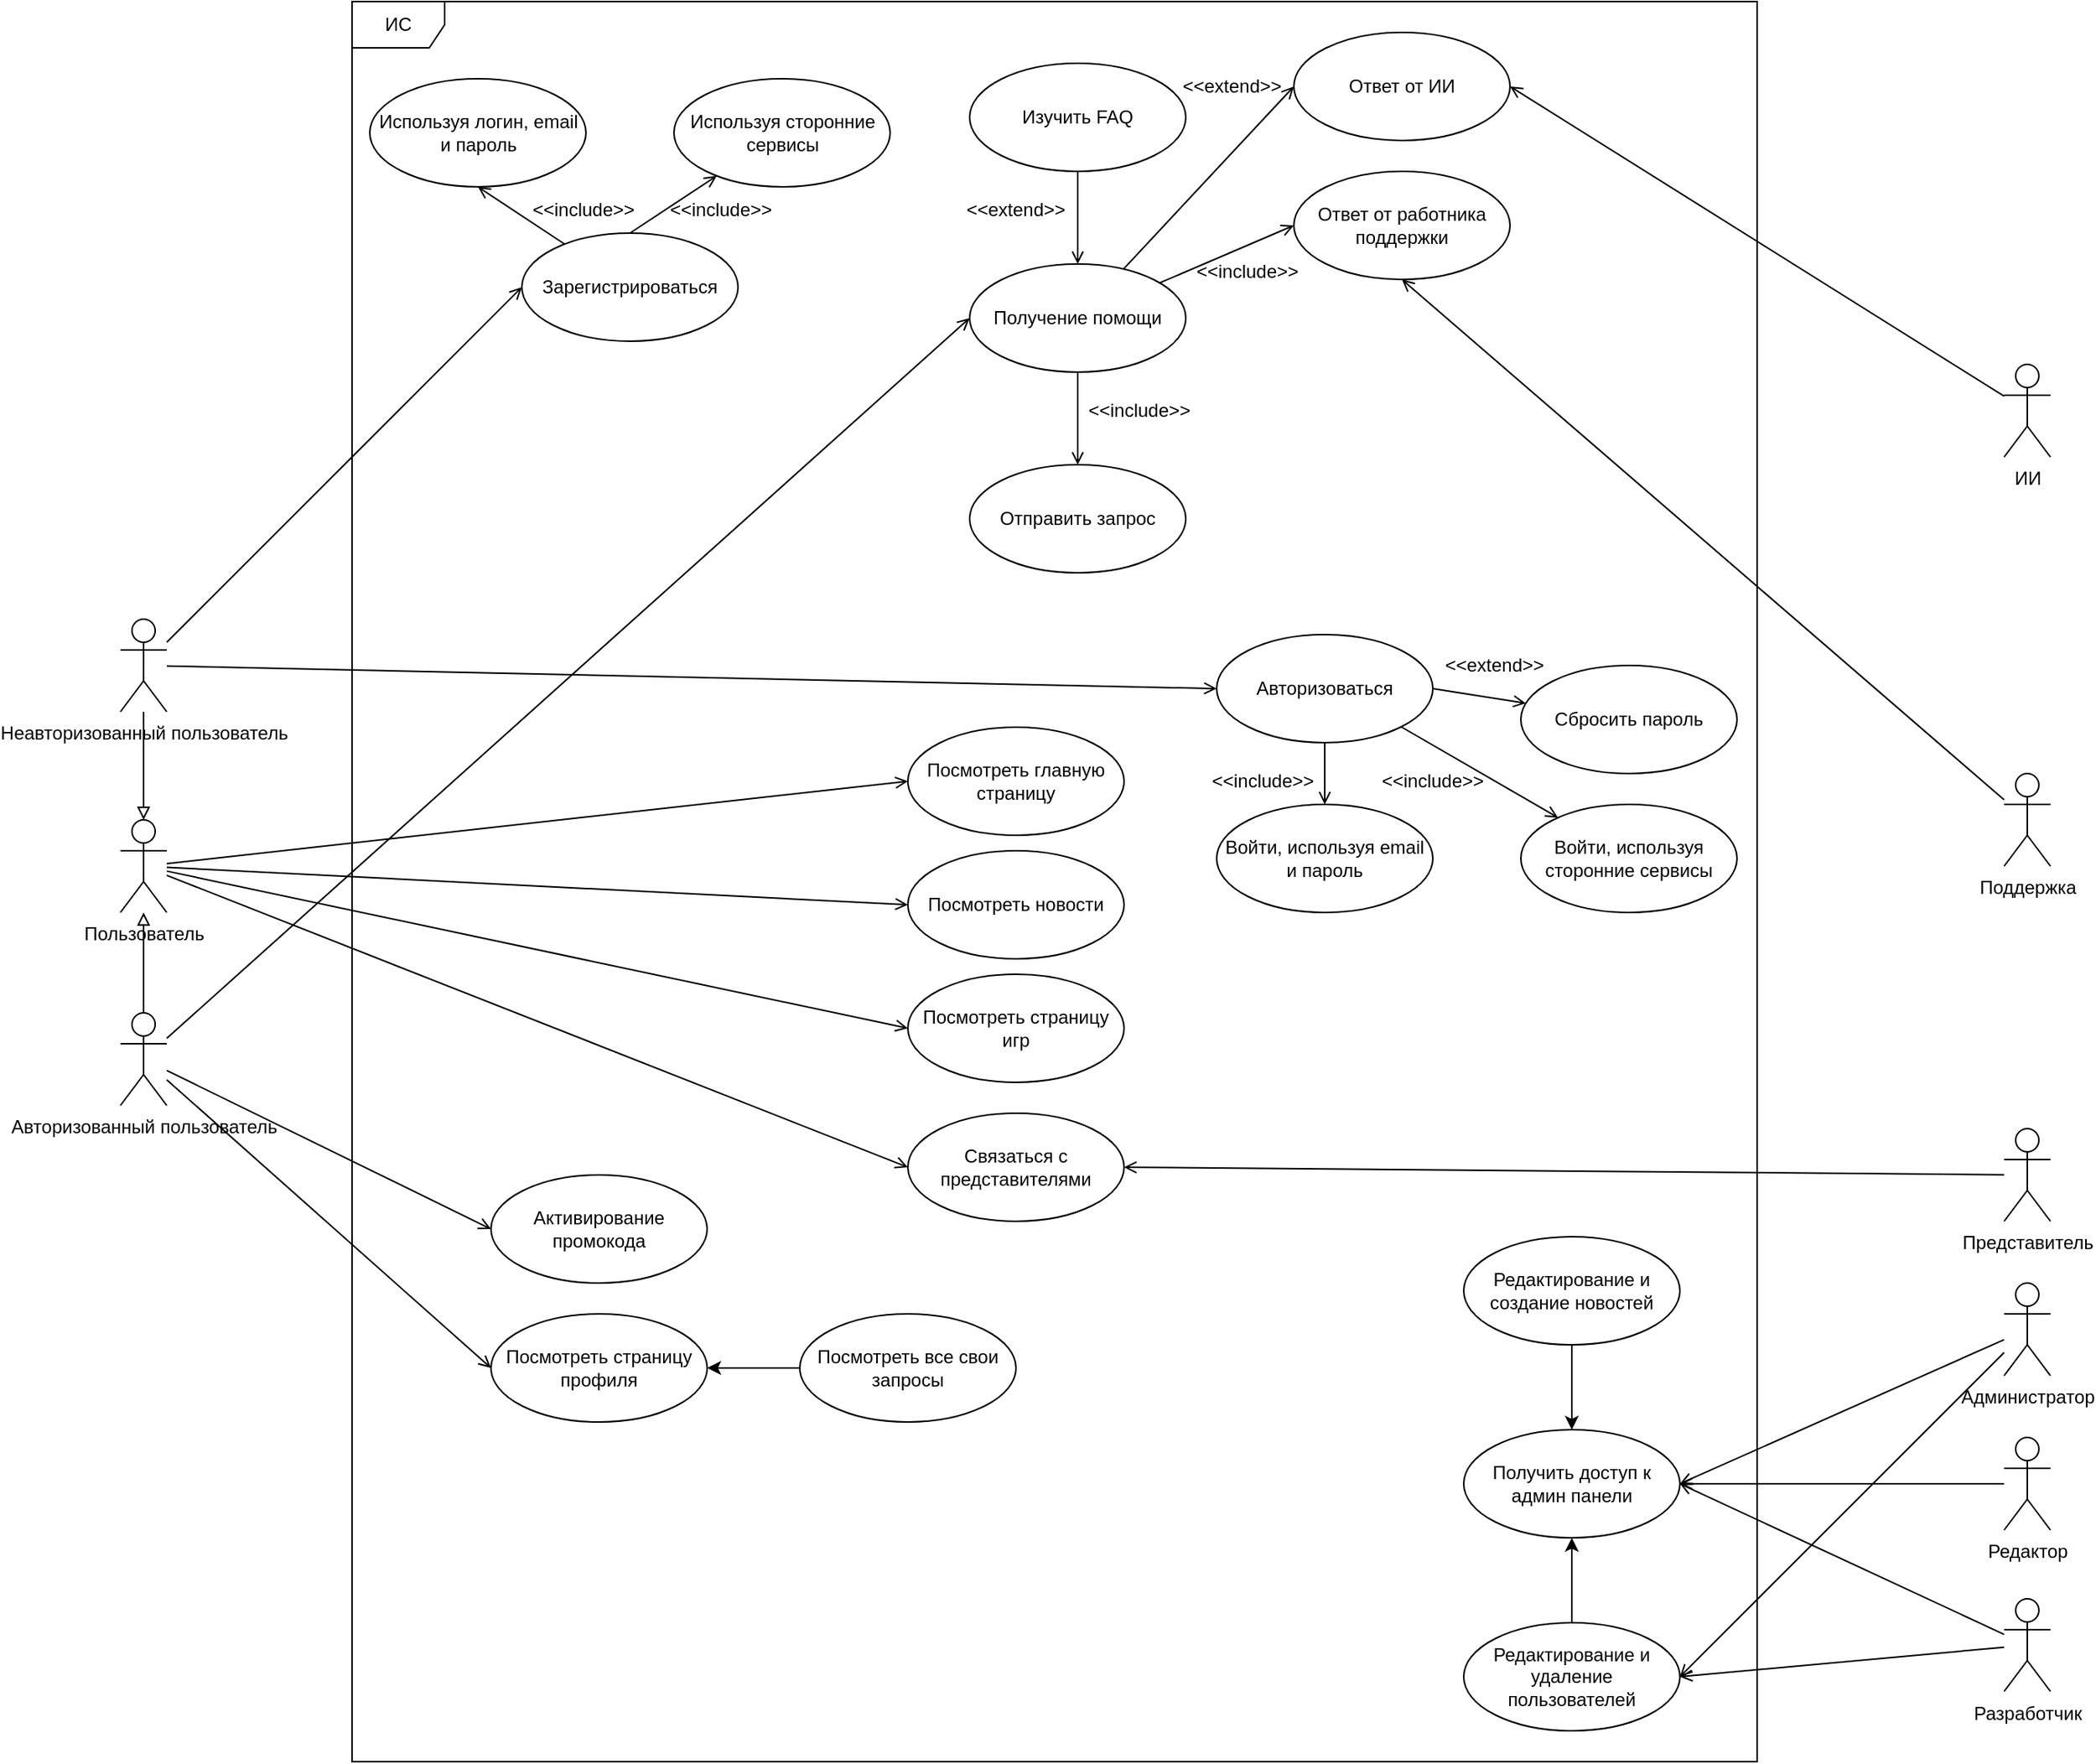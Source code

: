<mxfile version="24.1.0" type="device">
  <diagram name="Страница — 1" id="RGoa7yPOTrBoMWeDNAP6">
    <mxGraphModel dx="3667" dy="2822" grid="1" gridSize="10" guides="1" tooltips="1" connect="1" arrows="1" fold="1" page="1" pageScale="1" pageWidth="827" pageHeight="1169" math="0" shadow="0">
      <root>
        <mxCell id="0" />
        <mxCell id="1" parent="0" />
        <mxCell id="HeYIOjHRtYzObJNVk6Ek-6" style="rounded=0;orthogonalLoop=1;jettySize=auto;html=1;entryX=0.5;entryY=1;entryDx=0;entryDy=0;endArrow=open;endFill=0;" parent="1" source="XNh-5hUBTrXLjq72H-WG-1" target="HeYIOjHRtYzObJNVk6Ek-28" edge="1">
          <mxGeometry relative="1" as="geometry" />
        </mxCell>
        <mxCell id="XNh-5hUBTrXLjq72H-WG-1" value="Поддержка" style="shape=umlActor;verticalLabelPosition=bottom;verticalAlign=top;html=1;" parent="1" vertex="1">
          <mxGeometry x="1000" y="50" width="30" height="60" as="geometry" />
        </mxCell>
        <mxCell id="HeYIOjHRtYzObJNVk6Ek-24" style="rounded=0;orthogonalLoop=1;jettySize=auto;html=1;entryX=0;entryY=0.5;entryDx=0;entryDy=0;endArrow=open;endFill=0;" parent="1" source="XNh-5hUBTrXLjq72H-WG-2" target="XNh-5hUBTrXLjq72H-WG-12" edge="1">
          <mxGeometry relative="1" as="geometry" />
        </mxCell>
        <mxCell id="HeYIOjHRtYzObJNVk6Ek-25" style="rounded=0;orthogonalLoop=1;jettySize=auto;html=1;entryX=0;entryY=0.5;entryDx=0;entryDy=0;endArrow=open;endFill=0;" parent="1" source="XNh-5hUBTrXLjq72H-WG-2" target="XNh-5hUBTrXLjq72H-WG-13" edge="1">
          <mxGeometry relative="1" as="geometry" />
        </mxCell>
        <mxCell id="HeYIOjHRtYzObJNVk6Ek-26" style="rounded=0;orthogonalLoop=1;jettySize=auto;html=1;entryX=0;entryY=0.5;entryDx=0;entryDy=0;endArrow=open;endFill=0;" parent="1" source="XNh-5hUBTrXLjq72H-WG-2" target="kZnsoWwv7os6p9Z4obid-5" edge="1">
          <mxGeometry relative="1" as="geometry" />
        </mxCell>
        <mxCell id="HeYIOjHRtYzObJNVk6Ek-37" style="rounded=0;orthogonalLoop=1;jettySize=auto;html=1;entryX=0;entryY=0.5;entryDx=0;entryDy=0;endArrow=open;endFill=0;" parent="1" source="XNh-5hUBTrXLjq72H-WG-2" target="kZnsoWwv7os6p9Z4obid-3" edge="1">
          <mxGeometry relative="1" as="geometry" />
        </mxCell>
        <mxCell id="XNh-5hUBTrXLjq72H-WG-2" value="Пользователь" style="shape=umlActor;verticalLabelPosition=bottom;verticalAlign=top;html=1;" parent="1" vertex="1">
          <mxGeometry x="-220" y="80" width="30" height="60" as="geometry" />
        </mxCell>
        <mxCell id="HeYIOjHRtYzObJNVk6Ek-36" style="rounded=0;orthogonalLoop=1;jettySize=auto;html=1;entryX=1;entryY=0.5;entryDx=0;entryDy=0;endArrow=open;endFill=0;" parent="1" source="XNh-5hUBTrXLjq72H-WG-3" target="HeYIOjHRtYzObJNVk6Ek-29" edge="1">
          <mxGeometry relative="1" as="geometry" />
        </mxCell>
        <mxCell id="XNh-5hUBTrXLjq72H-WG-3" value="ИИ" style="shape=umlActor;verticalLabelPosition=bottom;verticalAlign=top;html=1;" parent="1" vertex="1">
          <mxGeometry x="1000" y="-215" width="30" height="60" as="geometry" />
        </mxCell>
        <mxCell id="HeYIOjHRtYzObJNVk6Ek-32" style="rounded=0;orthogonalLoop=1;jettySize=auto;html=1;entryX=0;entryY=0.5;entryDx=0;entryDy=0;endArrow=open;endFill=0;" parent="1" source="XNh-5hUBTrXLjq72H-WG-4" target="HeYIOjHRtYzObJNVk6Ek-28" edge="1">
          <mxGeometry relative="1" as="geometry" />
        </mxCell>
        <mxCell id="HeYIOjHRtYzObJNVk6Ek-35" style="rounded=0;orthogonalLoop=1;jettySize=auto;html=1;entryX=0;entryY=0.5;entryDx=0;entryDy=0;endArrow=open;endFill=0;" parent="1" source="XNh-5hUBTrXLjq72H-WG-4" target="HeYIOjHRtYzObJNVk6Ek-29" edge="1">
          <mxGeometry relative="1" as="geometry" />
        </mxCell>
        <mxCell id="XNh-5hUBTrXLjq72H-WG-4" value="Получение помощи" style="ellipse;whiteSpace=wrap;html=1;" parent="1" vertex="1">
          <mxGeometry x="330" y="-280" width="140" height="70" as="geometry" />
        </mxCell>
        <mxCell id="HeYIOjHRtYzObJNVk6Ek-39" style="rounded=0;orthogonalLoop=1;jettySize=auto;html=1;entryX=1;entryY=0.5;entryDx=0;entryDy=0;endArrow=open;endFill=0;" parent="1" source="XNh-5hUBTrXLjq72H-WG-5" target="kZnsoWwv7os6p9Z4obid-3" edge="1">
          <mxGeometry relative="1" as="geometry" />
        </mxCell>
        <mxCell id="XNh-5hUBTrXLjq72H-WG-5" value="Представитель" style="shape=umlActor;verticalLabelPosition=bottom;verticalAlign=top;html=1;" parent="1" vertex="1">
          <mxGeometry x="1000" y="280" width="30" height="60" as="geometry" />
        </mxCell>
        <mxCell id="XNh-5hUBTrXLjq72H-WG-10" style="edgeStyle=orthogonalEdgeStyle;rounded=0;orthogonalLoop=1;jettySize=auto;html=1;endArrow=block;endFill=0;" parent="1" source="XNh-5hUBTrXLjq72H-WG-7" target="XNh-5hUBTrXLjq72H-WG-2" edge="1">
          <mxGeometry relative="1" as="geometry" />
        </mxCell>
        <mxCell id="HeYIOjHRtYzObJNVk6Ek-4" style="rounded=0;orthogonalLoop=1;jettySize=auto;html=1;entryX=0;entryY=0.5;entryDx=0;entryDy=0;endArrow=open;endFill=0;" parent="1" source="XNh-5hUBTrXLjq72H-WG-7" target="XNh-5hUBTrXLjq72H-WG-4" edge="1">
          <mxGeometry relative="1" as="geometry" />
        </mxCell>
        <mxCell id="HeYIOjHRtYzObJNVk6Ek-13" style="rounded=0;orthogonalLoop=1;jettySize=auto;html=1;entryX=0;entryY=0.5;entryDx=0;entryDy=0;endArrow=open;endFill=0;" parent="1" source="XNh-5hUBTrXLjq72H-WG-7" target="XNh-5hUBTrXLjq72H-WG-11" edge="1">
          <mxGeometry relative="1" as="geometry" />
        </mxCell>
        <mxCell id="HeYIOjHRtYzObJNVk6Ek-27" style="rounded=0;orthogonalLoop=1;jettySize=auto;html=1;entryX=0;entryY=0.5;entryDx=0;entryDy=0;endArrow=open;endFill=0;" parent="1" source="XNh-5hUBTrXLjq72H-WG-7" target="kZnsoWwv7os6p9Z4obid-10" edge="1">
          <mxGeometry relative="1" as="geometry" />
        </mxCell>
        <mxCell id="XNh-5hUBTrXLjq72H-WG-7" value="Авторизованный пользователь" style="shape=umlActor;verticalLabelPosition=bottom;verticalAlign=top;html=1;" parent="1" vertex="1">
          <mxGeometry x="-220" y="205" width="30" height="60" as="geometry" />
        </mxCell>
        <mxCell id="XNh-5hUBTrXLjq72H-WG-9" style="edgeStyle=orthogonalEdgeStyle;rounded=0;orthogonalLoop=1;jettySize=auto;html=1;endArrow=block;endFill=0;" parent="1" source="XNh-5hUBTrXLjq72H-WG-8" target="XNh-5hUBTrXLjq72H-WG-2" edge="1">
          <mxGeometry relative="1" as="geometry" />
        </mxCell>
        <mxCell id="HeYIOjHRtYzObJNVk6Ek-7" style="rounded=0;orthogonalLoop=1;jettySize=auto;html=1;entryX=0;entryY=0.5;entryDx=0;entryDy=0;endArrow=open;endFill=0;" parent="1" source="XNh-5hUBTrXLjq72H-WG-8" target="XNh-5hUBTrXLjq72H-WG-14" edge="1">
          <mxGeometry relative="1" as="geometry" />
        </mxCell>
        <mxCell id="HeYIOjHRtYzObJNVk6Ek-15" style="rounded=0;orthogonalLoop=1;jettySize=auto;html=1;entryX=0;entryY=0.5;entryDx=0;entryDy=0;endArrow=open;endFill=0;" parent="1" source="XNh-5hUBTrXLjq72H-WG-8" target="kZnsoWwv7os6p9Z4obid-2" edge="1">
          <mxGeometry relative="1" as="geometry" />
        </mxCell>
        <mxCell id="XNh-5hUBTrXLjq72H-WG-8" value="Неавторизованный пользователь" style="shape=umlActor;verticalLabelPosition=bottom;verticalAlign=top;html=1;" parent="1" vertex="1">
          <mxGeometry x="-220" y="-50" width="30" height="60" as="geometry" />
        </mxCell>
        <mxCell id="XNh-5hUBTrXLjq72H-WG-11" value="Активирование промокода" style="ellipse;whiteSpace=wrap;html=1;" parent="1" vertex="1">
          <mxGeometry x="20" y="310" width="140" height="70" as="geometry" />
        </mxCell>
        <mxCell id="XNh-5hUBTrXLjq72H-WG-12" value="Посмотреть главную страницу" style="ellipse;whiteSpace=wrap;html=1;" parent="1" vertex="1">
          <mxGeometry x="290" y="20" width="140" height="70" as="geometry" />
        </mxCell>
        <mxCell id="XNh-5hUBTrXLjq72H-WG-13" value="Посмотреть новости" style="ellipse;whiteSpace=wrap;html=1;" parent="1" vertex="1">
          <mxGeometry x="290" y="100" width="140" height="70" as="geometry" />
        </mxCell>
        <mxCell id="XNh-5hUBTrXLjq72H-WG-14" value="Авторизоваться" style="ellipse;whiteSpace=wrap;html=1;" parent="1" vertex="1">
          <mxGeometry x="490" y="-40" width="140" height="70" as="geometry" />
        </mxCell>
        <mxCell id="HeYIOjHRtYzObJNVk6Ek-21" style="rounded=0;orthogonalLoop=1;jettySize=auto;html=1;entryX=0.5;entryY=1;entryDx=0;entryDy=0;endArrow=open;endFill=0;startArrow=none;startFill=0;" parent="1" source="kZnsoWwv7os6p9Z4obid-2" target="HeYIOjHRtYzObJNVk6Ek-17" edge="1">
          <mxGeometry relative="1" as="geometry" />
        </mxCell>
        <mxCell id="kZnsoWwv7os6p9Z4obid-2" value="Зарегистрироваться" style="ellipse;whiteSpace=wrap;html=1;" parent="1" vertex="1">
          <mxGeometry x="40" y="-300" width="140" height="70" as="geometry" />
        </mxCell>
        <mxCell id="kZnsoWwv7os6p9Z4obid-3" value="Связаться с представителями" style="ellipse;whiteSpace=wrap;html=1;" parent="1" vertex="1">
          <mxGeometry x="290" y="270" width="140" height="70" as="geometry" />
        </mxCell>
        <mxCell id="kZnsoWwv7os6p9Z4obid-5" value="Посмотреть страницу игр" style="ellipse;whiteSpace=wrap;html=1;" parent="1" vertex="1">
          <mxGeometry x="290" y="180" width="140" height="70" as="geometry" />
        </mxCell>
        <mxCell id="kZnsoWwv7os6p9Z4obid-7" style="edgeStyle=orthogonalEdgeStyle;rounded=0;orthogonalLoop=1;jettySize=auto;html=1;exitX=0.5;exitY=1;exitDx=0;exitDy=0;entryX=0.5;entryY=0;entryDx=0;entryDy=0;endArrow=open;endFill=0;" parent="1" source="kZnsoWwv7os6p9Z4obid-6" target="XNh-5hUBTrXLjq72H-WG-4" edge="1">
          <mxGeometry relative="1" as="geometry" />
        </mxCell>
        <mxCell id="kZnsoWwv7os6p9Z4obid-6" value="Изучить FAQ" style="ellipse;whiteSpace=wrap;html=1;" parent="1" vertex="1">
          <mxGeometry x="330" y="-410" width="140" height="70" as="geometry" />
        </mxCell>
        <mxCell id="kZnsoWwv7os6p9Z4obid-9" style="edgeStyle=orthogonalEdgeStyle;rounded=0;orthogonalLoop=1;jettySize=auto;html=1;exitX=0.5;exitY=0;exitDx=0;exitDy=0;entryX=0.5;entryY=1;entryDx=0;entryDy=0;endArrow=none;endFill=0;startArrow=open;startFill=0;" parent="1" source="kZnsoWwv7os6p9Z4obid-8" target="XNh-5hUBTrXLjq72H-WG-4" edge="1">
          <mxGeometry relative="1" as="geometry" />
        </mxCell>
        <mxCell id="kZnsoWwv7os6p9Z4obid-8" value="Отправить запрос" style="ellipse;whiteSpace=wrap;html=1;" parent="1" vertex="1">
          <mxGeometry x="330" y="-150" width="140" height="70" as="geometry" />
        </mxCell>
        <mxCell id="kZnsoWwv7os6p9Z4obid-10" value="Посмотреть страницу профиля" style="ellipse;whiteSpace=wrap;html=1;" parent="1" vertex="1">
          <mxGeometry x="20" y="400" width="140" height="70" as="geometry" />
        </mxCell>
        <mxCell id="kZnsoWwv7os6p9Z4obid-15" style="rounded=0;orthogonalLoop=1;jettySize=auto;html=1;exitX=0.5;exitY=0;exitDx=0;exitDy=0;entryX=0.5;entryY=1;entryDx=0;entryDy=0;endArrow=none;endFill=0;startArrow=open;startFill=0;" parent="1" source="kZnsoWwv7os6p9Z4obid-11" target="XNh-5hUBTrXLjq72H-WG-14" edge="1">
          <mxGeometry relative="1" as="geometry" />
        </mxCell>
        <mxCell id="kZnsoWwv7os6p9Z4obid-11" value="Войти, используя email и пароль" style="ellipse;whiteSpace=wrap;html=1;" parent="1" vertex="1">
          <mxGeometry x="490" y="70" width="140" height="70" as="geometry" />
        </mxCell>
        <mxCell id="HeYIOjHRtYzObJNVk6Ek-8" style="rounded=0;orthogonalLoop=1;jettySize=auto;html=1;entryX=1;entryY=1;entryDx=0;entryDy=0;endArrow=none;endFill=0;startArrow=open;startFill=0;" parent="1" source="kZnsoWwv7os6p9Z4obid-12" target="XNh-5hUBTrXLjq72H-WG-14" edge="1">
          <mxGeometry relative="1" as="geometry" />
        </mxCell>
        <mxCell id="kZnsoWwv7os6p9Z4obid-12" value="Войти, используя сторонние сервисы" style="ellipse;whiteSpace=wrap;html=1;" parent="1" vertex="1">
          <mxGeometry x="687" y="70" width="140" height="70" as="geometry" />
        </mxCell>
        <mxCell id="HeYIOjHRtYzObJNVk6Ek-11" style="rounded=0;orthogonalLoop=1;jettySize=auto;html=1;entryX=1;entryY=0.5;entryDx=0;entryDy=0;endArrow=none;endFill=0;startArrow=open;startFill=0;" parent="1" source="kZnsoWwv7os6p9Z4obid-13" target="XNh-5hUBTrXLjq72H-WG-14" edge="1">
          <mxGeometry relative="1" as="geometry" />
        </mxCell>
        <mxCell id="kZnsoWwv7os6p9Z4obid-13" value="Сбросить пароль" style="ellipse;whiteSpace=wrap;html=1;" parent="1" vertex="1">
          <mxGeometry x="687" y="-20" width="140" height="70" as="geometry" />
        </mxCell>
        <mxCell id="HeYIOjHRtYzObJNVk6Ek-1" value="&amp;lt;&amp;lt;extend&amp;gt;&amp;gt;" style="text;html=1;align=center;verticalAlign=middle;whiteSpace=wrap;rounded=0;" parent="1" vertex="1">
          <mxGeometry x="330" y="-330" width="60" height="30" as="geometry" />
        </mxCell>
        <mxCell id="HeYIOjHRtYzObJNVk6Ek-3" value="&amp;lt;&amp;lt;include&amp;gt;&amp;gt;" style="text;html=1;align=center;verticalAlign=middle;whiteSpace=wrap;rounded=0;" parent="1" vertex="1">
          <mxGeometry x="410" y="-200" width="60" height="30" as="geometry" />
        </mxCell>
        <mxCell id="HeYIOjHRtYzObJNVk6Ek-9" value="&amp;lt;&amp;lt;include&amp;gt;&amp;gt;" style="text;html=1;align=center;verticalAlign=middle;whiteSpace=wrap;rounded=0;" parent="1" vertex="1">
          <mxGeometry x="490" y="40" width="60" height="30" as="geometry" />
        </mxCell>
        <mxCell id="HeYIOjHRtYzObJNVk6Ek-12" value="&amp;lt;&amp;lt;extend&amp;gt;&amp;gt;" style="text;html=1;align=center;verticalAlign=middle;whiteSpace=wrap;rounded=0;" parent="1" vertex="1">
          <mxGeometry x="640" y="-35" width="60" height="30" as="geometry" />
        </mxCell>
        <mxCell id="HeYIOjHRtYzObJNVk6Ek-17" value="Используя логин, email и пароль" style="ellipse;whiteSpace=wrap;html=1;" parent="1" vertex="1">
          <mxGeometry x="-58.5" y="-400" width="140" height="70" as="geometry" />
        </mxCell>
        <mxCell id="HeYIOjHRtYzObJNVk6Ek-18" style="rounded=0;orthogonalLoop=1;jettySize=auto;html=1;entryX=0.5;entryY=0;entryDx=0;entryDy=0;endArrow=none;endFill=0;startArrow=open;startFill=0;" parent="1" source="HeYIOjHRtYzObJNVk6Ek-19" target="kZnsoWwv7os6p9Z4obid-2" edge="1">
          <mxGeometry relative="1" as="geometry" />
        </mxCell>
        <mxCell id="HeYIOjHRtYzObJNVk6Ek-19" value="Используя сторонние сервисы" style="ellipse;whiteSpace=wrap;html=1;" parent="1" vertex="1">
          <mxGeometry x="138.5" y="-400" width="140" height="70" as="geometry" />
        </mxCell>
        <mxCell id="HeYIOjHRtYzObJNVk6Ek-22" value="&amp;lt;&amp;lt;include&amp;gt;&amp;gt;" style="text;html=1;align=center;verticalAlign=middle;whiteSpace=wrap;rounded=0;" parent="1" vertex="1">
          <mxGeometry x="50" y="-330" width="60" height="30" as="geometry" />
        </mxCell>
        <mxCell id="HeYIOjHRtYzObJNVk6Ek-28" value="Ответ от работника поддержки" style="ellipse;whiteSpace=wrap;html=1;" parent="1" vertex="1">
          <mxGeometry x="540" y="-340" width="140" height="70" as="geometry" />
        </mxCell>
        <mxCell id="HeYIOjHRtYzObJNVk6Ek-29" value="Ответ от ИИ" style="ellipse;whiteSpace=wrap;html=1;" parent="1" vertex="1">
          <mxGeometry x="540" y="-430" width="140" height="70" as="geometry" />
        </mxCell>
        <mxCell id="HeYIOjHRtYzObJNVk6Ek-33" value="&amp;lt;&amp;lt;include&amp;gt;&amp;gt;" style="text;html=1;align=center;verticalAlign=middle;whiteSpace=wrap;rounded=0;" parent="1" vertex="1">
          <mxGeometry x="480" y="-290" width="60" height="30" as="geometry" />
        </mxCell>
        <mxCell id="HeYIOjHRtYzObJNVk6Ek-34" value="&amp;lt;&amp;lt;extend&amp;gt;&amp;gt;" style="text;html=1;align=center;verticalAlign=middle;whiteSpace=wrap;rounded=0;" parent="1" vertex="1">
          <mxGeometry x="470" y="-410" width="60" height="30" as="geometry" />
        </mxCell>
        <mxCell id="HeYIOjHRtYzObJNVk6Ek-41" style="edgeStyle=orthogonalEdgeStyle;rounded=0;orthogonalLoop=1;jettySize=auto;html=1;exitX=0;exitY=0.5;exitDx=0;exitDy=0;entryX=1;entryY=0.5;entryDx=0;entryDy=0;" parent="1" source="HeYIOjHRtYzObJNVk6Ek-40" target="kZnsoWwv7os6p9Z4obid-10" edge="1">
          <mxGeometry relative="1" as="geometry" />
        </mxCell>
        <mxCell id="HeYIOjHRtYzObJNVk6Ek-40" value="Посмотреть все свои запросы" style="ellipse;whiteSpace=wrap;html=1;" parent="1" vertex="1">
          <mxGeometry x="220" y="400" width="140" height="70" as="geometry" />
        </mxCell>
        <mxCell id="HeYIOjHRtYzObJNVk6Ek-49" style="rounded=0;orthogonalLoop=1;jettySize=auto;html=1;entryX=1;entryY=0.5;entryDx=0;entryDy=0;endArrow=open;endFill=0;" parent="1" source="HeYIOjHRtYzObJNVk6Ek-42" target="HeYIOjHRtYzObJNVk6Ek-47" edge="1">
          <mxGeometry relative="1" as="geometry" />
        </mxCell>
        <mxCell id="HeYIOjHRtYzObJNVk6Ek-56" style="rounded=0;orthogonalLoop=1;jettySize=auto;html=1;entryX=1;entryY=0.5;entryDx=0;entryDy=0;endArrow=open;endFill=0;" parent="1" source="HeYIOjHRtYzObJNVk6Ek-42" target="HeYIOjHRtYzObJNVk6Ek-52" edge="1">
          <mxGeometry relative="1" as="geometry" />
        </mxCell>
        <mxCell id="HeYIOjHRtYzObJNVk6Ek-42" value="Администратор" style="shape=umlActor;verticalLabelPosition=bottom;verticalAlign=top;html=1;" parent="1" vertex="1">
          <mxGeometry x="1000" y="380" width="30" height="60" as="geometry" />
        </mxCell>
        <mxCell id="HeYIOjHRtYzObJNVk6Ek-43" value="Редактирование и создание новостей" style="ellipse;whiteSpace=wrap;html=1;" parent="1" vertex="1">
          <mxGeometry x="650" y="350" width="140" height="70" as="geometry" />
        </mxCell>
        <mxCell id="HeYIOjHRtYzObJNVk6Ek-45" style="rounded=0;orthogonalLoop=1;jettySize=auto;html=1;entryX=1;entryY=0.5;entryDx=0;entryDy=0;endArrow=open;endFill=0;" parent="1" source="HeYIOjHRtYzObJNVk6Ek-44" target="HeYIOjHRtYzObJNVk6Ek-47" edge="1">
          <mxGeometry relative="1" as="geometry" />
        </mxCell>
        <mxCell id="HeYIOjHRtYzObJNVk6Ek-44" value="Редактор" style="shape=umlActor;verticalLabelPosition=bottom;verticalAlign=top;html=1;" parent="1" vertex="1">
          <mxGeometry x="1000" y="480" width="30" height="60" as="geometry" />
        </mxCell>
        <mxCell id="HeYIOjHRtYzObJNVk6Ek-51" style="edgeStyle=orthogonalEdgeStyle;rounded=0;orthogonalLoop=1;jettySize=auto;html=1;entryX=0.5;entryY=1;entryDx=0;entryDy=0;endArrow=none;endFill=0;startArrow=classic;startFill=1;" parent="1" source="HeYIOjHRtYzObJNVk6Ek-47" target="HeYIOjHRtYzObJNVk6Ek-43" edge="1">
          <mxGeometry relative="1" as="geometry" />
        </mxCell>
        <mxCell id="HeYIOjHRtYzObJNVk6Ek-47" value="Получить доступ к админ панели" style="ellipse;whiteSpace=wrap;html=1;" parent="1" vertex="1">
          <mxGeometry x="650" y="475" width="140" height="70" as="geometry" />
        </mxCell>
        <mxCell id="HeYIOjHRtYzObJNVk6Ek-50" style="rounded=0;orthogonalLoop=1;jettySize=auto;html=1;entryX=1;entryY=0.5;entryDx=0;entryDy=0;endArrow=open;endFill=0;" parent="1" source="HeYIOjHRtYzObJNVk6Ek-48" target="HeYIOjHRtYzObJNVk6Ek-47" edge="1">
          <mxGeometry relative="1" as="geometry" />
        </mxCell>
        <mxCell id="HeYIOjHRtYzObJNVk6Ek-57" style="rounded=0;orthogonalLoop=1;jettySize=auto;html=1;entryX=1;entryY=0.5;entryDx=0;entryDy=0;endArrow=open;endFill=0;" parent="1" source="HeYIOjHRtYzObJNVk6Ek-48" target="HeYIOjHRtYzObJNVk6Ek-52" edge="1">
          <mxGeometry relative="1" as="geometry" />
        </mxCell>
        <mxCell id="HeYIOjHRtYzObJNVk6Ek-48" value="Разработчик" style="shape=umlActor;verticalLabelPosition=bottom;verticalAlign=top;html=1;" parent="1" vertex="1">
          <mxGeometry x="1000" y="584.5" width="30" height="60" as="geometry" />
        </mxCell>
        <mxCell id="HeYIOjHRtYzObJNVk6Ek-53" style="edgeStyle=orthogonalEdgeStyle;rounded=0;orthogonalLoop=1;jettySize=auto;html=1;entryX=0.5;entryY=1;entryDx=0;entryDy=0;" parent="1" source="HeYIOjHRtYzObJNVk6Ek-52" target="HeYIOjHRtYzObJNVk6Ek-47" edge="1">
          <mxGeometry relative="1" as="geometry" />
        </mxCell>
        <mxCell id="HeYIOjHRtYzObJNVk6Ek-52" value="Редактирование и удаление пользователей" style="ellipse;whiteSpace=wrap;html=1;" parent="1" vertex="1">
          <mxGeometry x="650" y="600" width="140" height="70" as="geometry" />
        </mxCell>
        <mxCell id="Kt4BA5MkGd6uSF_apEy1-1" value="&amp;lt;&amp;lt;include&amp;gt;&amp;gt;" style="text;html=1;align=center;verticalAlign=middle;whiteSpace=wrap;rounded=0;" parent="1" vertex="1">
          <mxGeometry x="138.5" y="-330" width="60" height="30" as="geometry" />
        </mxCell>
        <mxCell id="Kt4BA5MkGd6uSF_apEy1-2" value="&amp;lt;&amp;lt;include&amp;gt;&amp;gt;" style="text;html=1;align=center;verticalAlign=middle;whiteSpace=wrap;rounded=0;" parent="1" vertex="1">
          <mxGeometry x="600" y="40" width="60" height="30" as="geometry" />
        </mxCell>
        <mxCell id="aFkFQPIpFqv8_GVL3Z5P-1" value="ИС" style="shape=umlFrame;whiteSpace=wrap;html=1;pointerEvents=0;" vertex="1" parent="1">
          <mxGeometry x="-70" y="-450" width="910" height="1140" as="geometry" />
        </mxCell>
      </root>
    </mxGraphModel>
  </diagram>
</mxfile>
